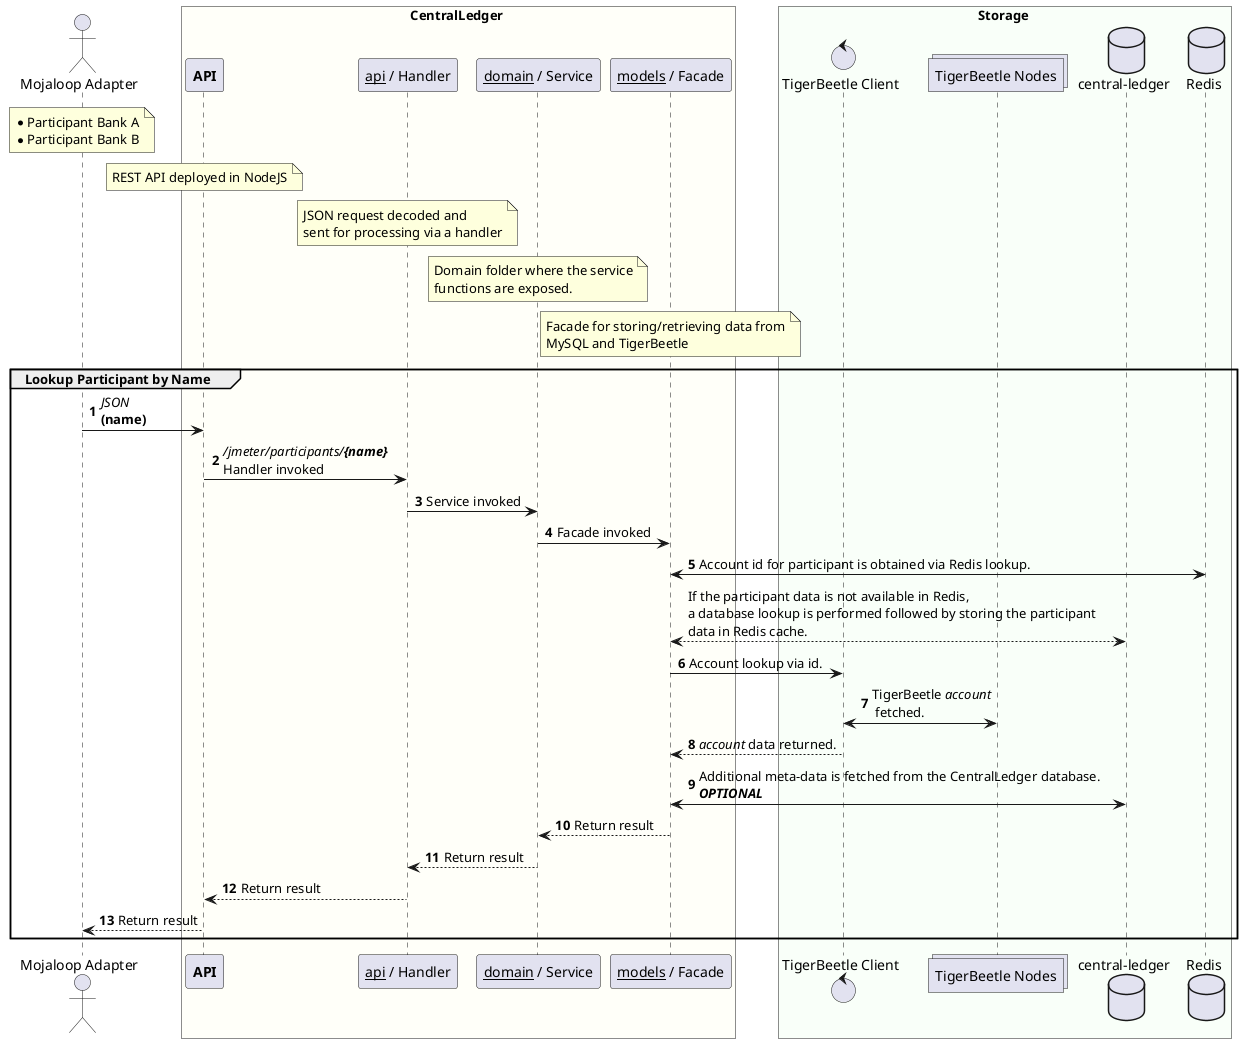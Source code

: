 @startuml

actor "Mojaloop Adapter" as dfsp
note over dfsp
    * Participant Bank A
    * Participant Bank B
end note

box CentralLedger #FFFFF9
    participant "**API**" as cl_api
    participant "__api__ / Handler" as cl_handler
    participant "__domain__ / Service" as cl_domain
    participant "__models__ / Facade" as cl_facade

    note over cl_api
        REST API deployed in NodeJS
    end note

    note over cl_handler
        JSON request decoded and
        sent for processing via a handler
    end note

    note over cl_domain
        Domain folder where the service
        functions are exposed.
    end note

    note over cl_facade
        Facade for storing/retrieving data from
        MySQL and TigerBeetle
    end note
end box

box Storage #F9FFF9
    control "TigerBeetle Client" as tb_client
    collections "TigerBeetle Nodes" as tb_nodes
    database "central-ledger" as cl_db
    database "Redis" as redis_cache
end box

autonumber
group Lookup Participant by Name
    dfsp -> cl_api : //JSON// \n**(name)**
    cl_api -> cl_handler : ///jmeter/participants/**{name}**// \nHandler invoked
    cl_handler -> cl_domain : Service invoked
    cl_domain -> cl_facade : Facade invoked
    cl_facade <-> redis_cache : Account id for participant is obtained via Redis lookup.
    autonumber stop
    cl_facade <--> cl_db : If the participant data is not available in Redis, \na database lookup is performed followed by storing the participant\ndata in Redis cache.
    autonumber resume
    cl_facade -> tb_client : Account lookup via id.
    tb_client <-> tb_nodes : TigerBeetle //account//\n fetched.
    tb_client --> cl_facade : //account// data returned.
    cl_facade <-> cl_db : Additional meta-data is fetched from the CentralLedger database.\n**//OPTIONAL//**
    cl_facade --> cl_domain : Return result
    cl_domain --> cl_handler : Return result
    cl_handler --> cl_api : Return result
    cl_api --> dfsp : Return result
end

@enduml
